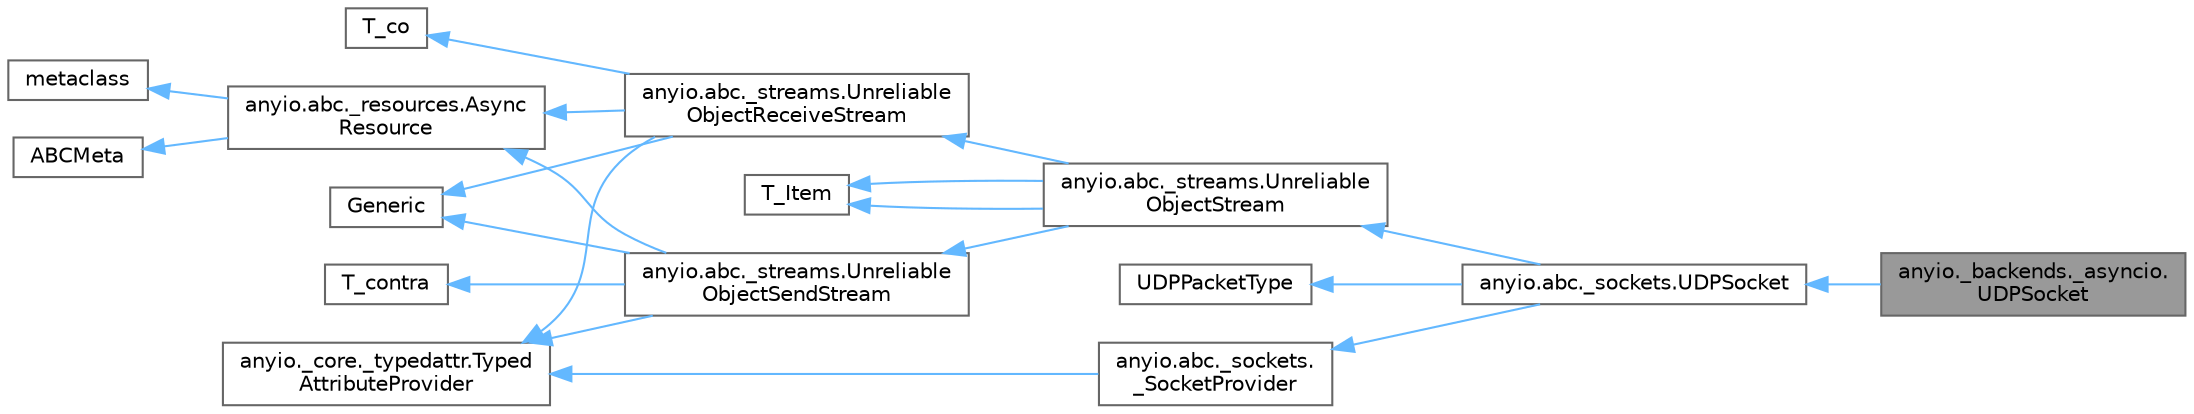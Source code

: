 digraph "anyio._backends._asyncio.UDPSocket"
{
 // LATEX_PDF_SIZE
  bgcolor="transparent";
  edge [fontname=Helvetica,fontsize=10,labelfontname=Helvetica,labelfontsize=10];
  node [fontname=Helvetica,fontsize=10,shape=box,height=0.2,width=0.4];
  rankdir="LR";
  Node1 [id="Node000001",label="anyio._backends._asyncio.\lUDPSocket",height=0.2,width=0.4,color="gray40", fillcolor="grey60", style="filled", fontcolor="black",tooltip=" "];
  Node2 -> Node1 [id="edge1_Node000001_Node000002",dir="back",color="steelblue1",style="solid",tooltip=" "];
  Node2 [id="Node000002",label="anyio.abc._sockets.UDPSocket",height=0.2,width=0.4,color="gray40", fillcolor="white", style="filled",URL="$classanyio_1_1abc_1_1__sockets_1_1UDPSocket.html",tooltip=" "];
  Node3 -> Node2 [id="edge2_Node000002_Node000003",dir="back",color="steelblue1",style="solid",tooltip=" "];
  Node3 [id="Node000003",label="anyio.abc._streams.Unreliable\lObjectStream",height=0.2,width=0.4,color="gray40", fillcolor="white", style="filled",URL="$classanyio_1_1abc_1_1__streams_1_1UnreliableObjectStream.html",tooltip=" "];
  Node4 -> Node3 [id="edge3_Node000003_Node000004",dir="back",color="steelblue1",style="solid",tooltip=" "];
  Node4 [id="Node000004",label="anyio.abc._streams.Unreliable\lObjectReceiveStream",height=0.2,width=0.4,color="gray40", fillcolor="white", style="filled",URL="$classanyio_1_1abc_1_1__streams_1_1UnreliableObjectReceiveStream.html",tooltip=" "];
  Node5 -> Node4 [id="edge4_Node000004_Node000005",dir="back",color="steelblue1",style="solid",tooltip=" "];
  Node5 [id="Node000005",label="Generic",height=0.2,width=0.4,color="gray40", fillcolor="white", style="filled",tooltip=" "];
  Node6 -> Node4 [id="edge5_Node000004_Node000006",dir="back",color="steelblue1",style="solid",tooltip=" "];
  Node6 [id="Node000006",label="T_co",height=0.2,width=0.4,color="gray40", fillcolor="white", style="filled",tooltip=" "];
  Node7 -> Node4 [id="edge6_Node000004_Node000007",dir="back",color="steelblue1",style="solid",tooltip=" "];
  Node7 [id="Node000007",label="anyio.abc._resources.Async\lResource",height=0.2,width=0.4,color="gray40", fillcolor="white", style="filled",URL="$classanyio_1_1abc_1_1__resources_1_1AsyncResource.html",tooltip=" "];
  Node8 -> Node7 [id="edge7_Node000007_Node000008",dir="back",color="steelblue1",style="solid",tooltip=" "];
  Node8 [id="Node000008",label="metaclass",height=0.2,width=0.4,color="gray40", fillcolor="white", style="filled",tooltip=" "];
  Node9 -> Node7 [id="edge8_Node000007_Node000009",dir="back",color="steelblue1",style="solid",tooltip=" "];
  Node9 [id="Node000009",label="ABCMeta",height=0.2,width=0.4,color="gray40", fillcolor="white", style="filled",tooltip=" "];
  Node10 -> Node4 [id="edge9_Node000004_Node000010",dir="back",color="steelblue1",style="solid",tooltip=" "];
  Node10 [id="Node000010",label="anyio._core._typedattr.Typed\lAttributeProvider",height=0.2,width=0.4,color="gray40", fillcolor="white", style="filled",URL="$classanyio_1_1__core_1_1__typedattr_1_1TypedAttributeProvider.html",tooltip=" "];
  Node11 -> Node3 [id="edge10_Node000003_Node000011",dir="back",color="steelblue1",style="solid",tooltip=" "];
  Node11 [id="Node000011",label="T_Item",height=0.2,width=0.4,color="gray40", fillcolor="white", style="filled",tooltip=" "];
  Node12 -> Node3 [id="edge11_Node000003_Node000012",dir="back",color="steelblue1",style="solid",tooltip=" "];
  Node12 [id="Node000012",label="anyio.abc._streams.Unreliable\lObjectSendStream",height=0.2,width=0.4,color="gray40", fillcolor="white", style="filled",URL="$classanyio_1_1abc_1_1__streams_1_1UnreliableObjectSendStream.html",tooltip=" "];
  Node5 -> Node12 [id="edge12_Node000012_Node000005",dir="back",color="steelblue1",style="solid",tooltip=" "];
  Node13 -> Node12 [id="edge13_Node000012_Node000013",dir="back",color="steelblue1",style="solid",tooltip=" "];
  Node13 [id="Node000013",label="T_contra",height=0.2,width=0.4,color="gray40", fillcolor="white", style="filled",tooltip=" "];
  Node7 -> Node12 [id="edge14_Node000012_Node000007",dir="back",color="steelblue1",style="solid",tooltip=" "];
  Node10 -> Node12 [id="edge15_Node000012_Node000010",dir="back",color="steelblue1",style="solid",tooltip=" "];
  Node11 -> Node3 [id="edge16_Node000003_Node000011",dir="back",color="steelblue1",style="solid",tooltip=" "];
  Node14 -> Node2 [id="edge17_Node000002_Node000014",dir="back",color="steelblue1",style="solid",tooltip=" "];
  Node14 [id="Node000014",label="UDPPacketType",height=0.2,width=0.4,color="gray40", fillcolor="white", style="filled",tooltip=" "];
  Node15 -> Node2 [id="edge18_Node000002_Node000015",dir="back",color="steelblue1",style="solid",tooltip=" "];
  Node15 [id="Node000015",label="anyio.abc._sockets.\l_SocketProvider",height=0.2,width=0.4,color="gray40", fillcolor="white", style="filled",URL="$classanyio_1_1abc_1_1__sockets_1_1__SocketProvider.html",tooltip=" "];
  Node10 -> Node15 [id="edge19_Node000015_Node000010",dir="back",color="steelblue1",style="solid",tooltip=" "];
}
